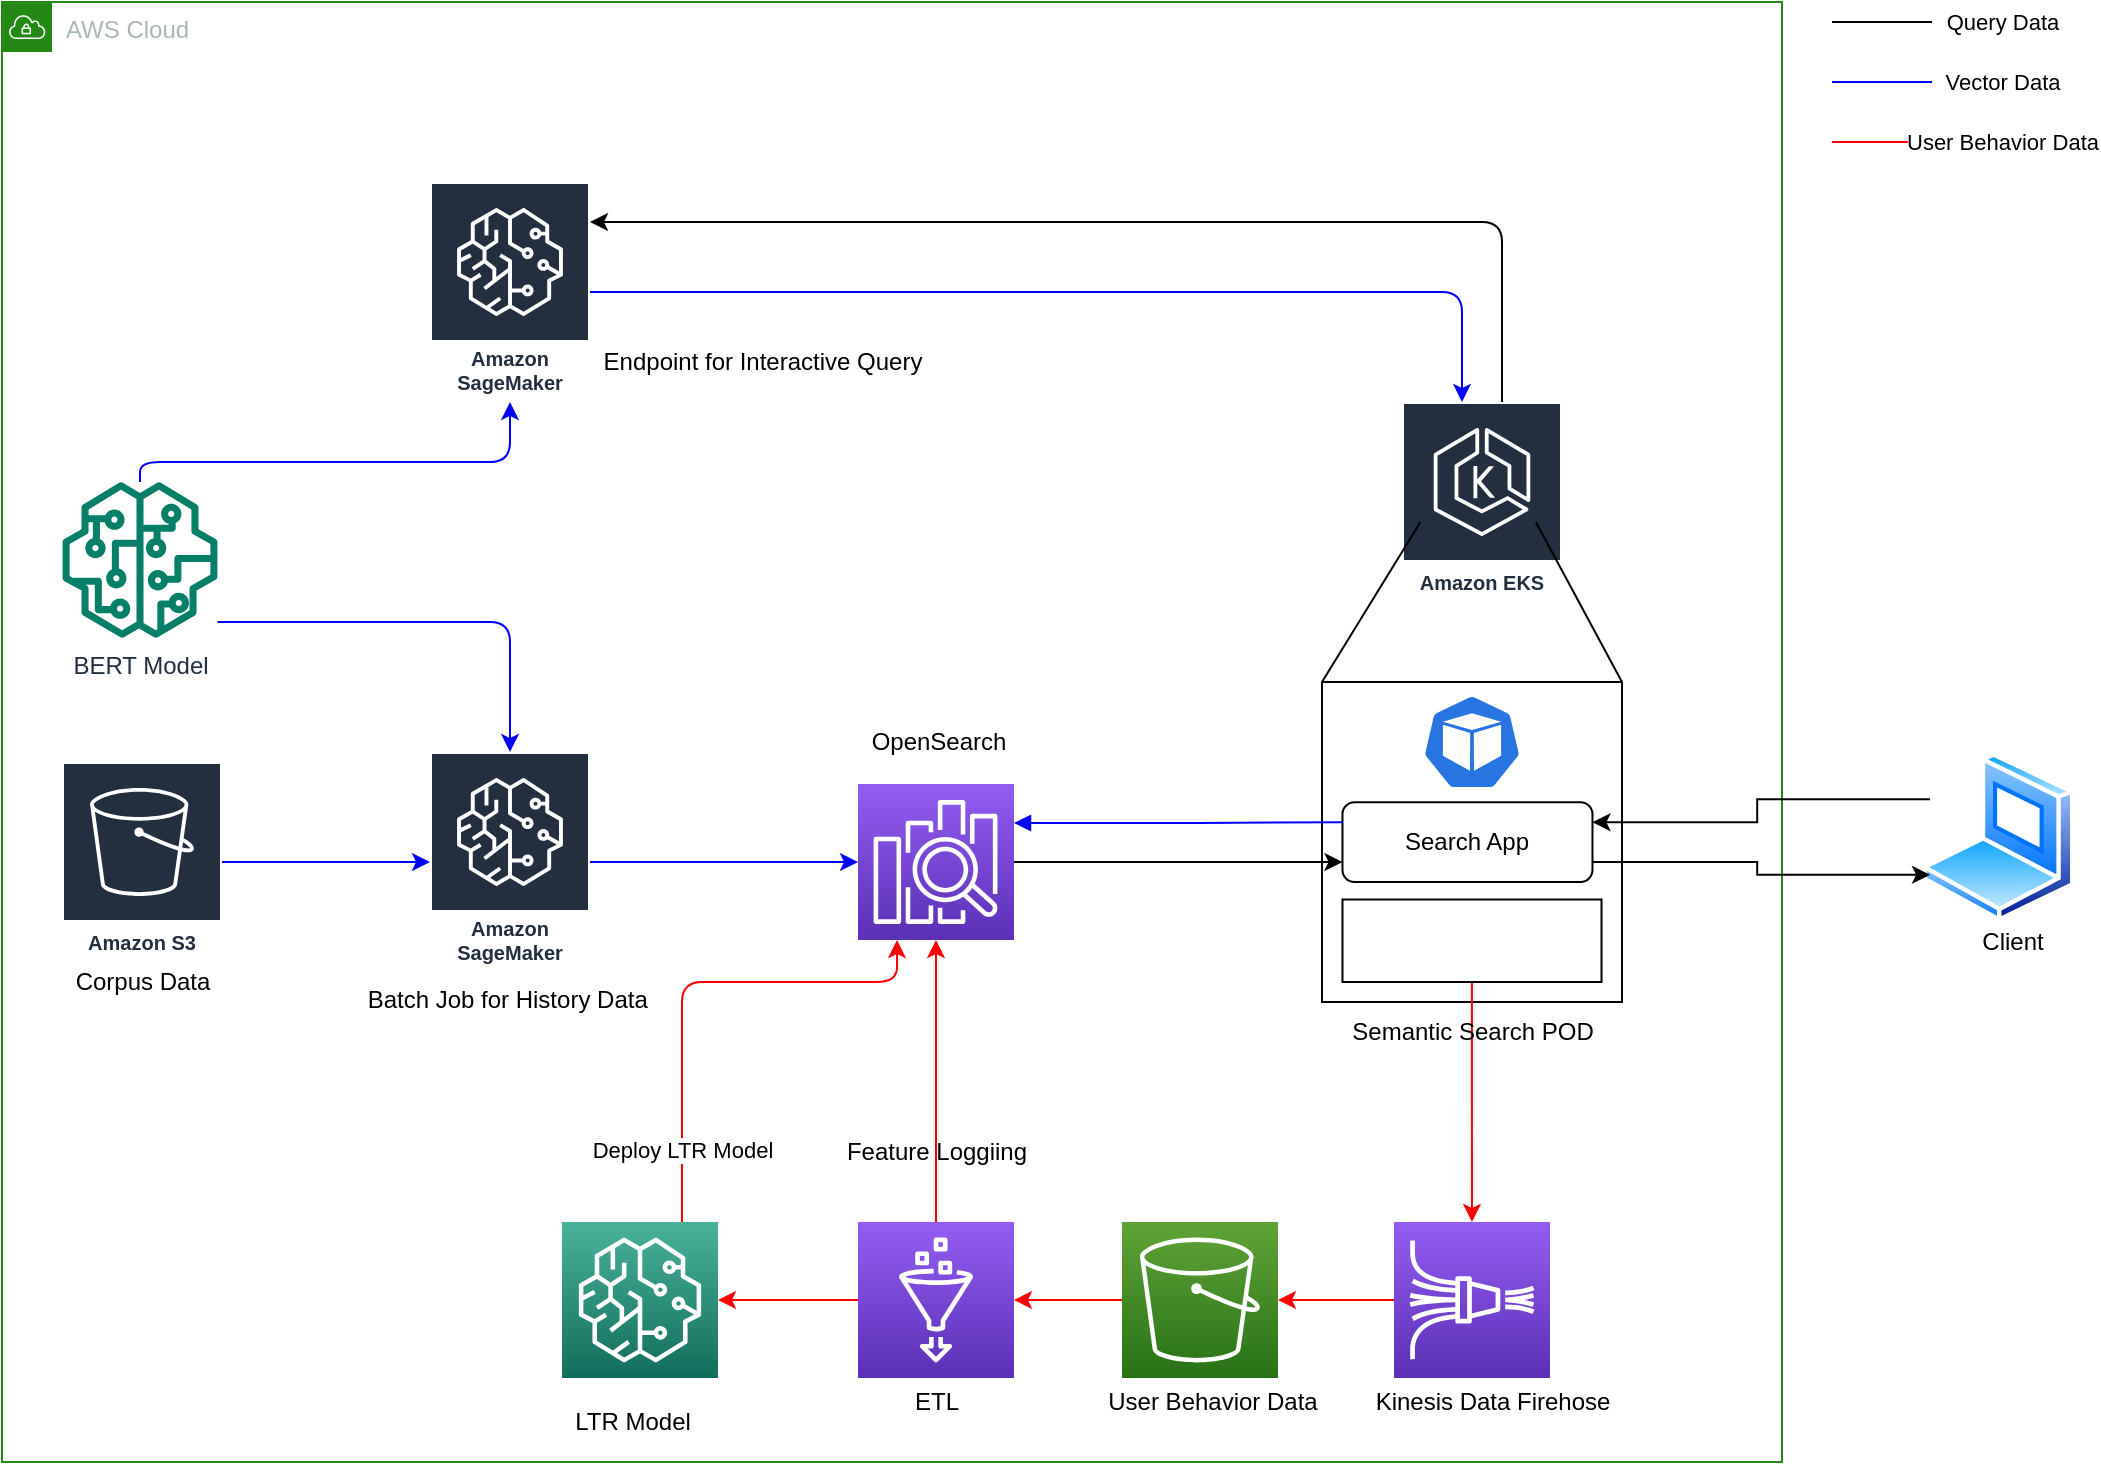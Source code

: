 <mxfile version="17.4.3" type="github">
  <diagram id="LcumRcBRr6USi84tn0P9" name="Page-1">
    <mxGraphModel dx="1042" dy="507" grid="1" gridSize="10" guides="1" tooltips="1" connect="1" arrows="1" fold="1" page="1" pageScale="1" pageWidth="827" pageHeight="1169" math="0" shadow="0">
      <root>
        <mxCell id="0" />
        <mxCell id="1" parent="0" />
        <mxCell id="bTGz799TzCsgq-tL2QBZ-2" value="AWS Cloud" style="points=[[0,0],[0.25,0],[0.5,0],[0.75,0],[1,0],[1,0.25],[1,0.5],[1,0.75],[1,1],[0.75,1],[0.5,1],[0.25,1],[0,1],[0,0.75],[0,0.5],[0,0.25]];outlineConnect=0;gradientColor=none;html=1;whiteSpace=wrap;fontSize=12;fontStyle=0;container=1;pointerEvents=0;collapsible=0;recursiveResize=0;shape=mxgraph.aws4.group;grIcon=mxgraph.aws4.group_vpc;strokeColor=#248814;fillColor=none;verticalAlign=top;align=left;spacingLeft=30;fontColor=#AAB7B8;dashed=0;" parent="1" vertex="1">
          <mxGeometry x="30" y="20" width="890" height="730" as="geometry" />
        </mxCell>
        <mxCell id="V1oselqunodWBxak1BEi-10" value="" style="rounded=0;whiteSpace=wrap;html=1;" parent="bTGz799TzCsgq-tL2QBZ-2" vertex="1">
          <mxGeometry x="660" y="340" width="150" height="160" as="geometry" />
        </mxCell>
        <mxCell id="POhj-LKM1kwhmbA6X7bR-6" value="" style="edgeStyle=orthogonalEdgeStyle;rounded=0;orthogonalLoop=1;jettySize=auto;html=1;strokeColor=#0000FF;" parent="bTGz799TzCsgq-tL2QBZ-2" source="POhj-LKM1kwhmbA6X7bR-1" target="POhj-LKM1kwhmbA6X7bR-2" edge="1">
          <mxGeometry relative="1" as="geometry" />
        </mxCell>
        <mxCell id="POhj-LKM1kwhmbA6X7bR-1" value="Amazon S3" style="sketch=0;outlineConnect=0;fontColor=#232F3E;gradientColor=none;strokeColor=#ffffff;fillColor=#232F3E;dashed=0;verticalLabelPosition=middle;verticalAlign=bottom;align=center;html=1;whiteSpace=wrap;fontSize=10;fontStyle=1;spacing=3;shape=mxgraph.aws4.productIcon;prIcon=mxgraph.aws4.s3;" parent="bTGz799TzCsgq-tL2QBZ-2" vertex="1">
          <mxGeometry x="30" y="380" width="80" height="100" as="geometry" />
        </mxCell>
        <mxCell id="POhj-LKM1kwhmbA6X7bR-8" style="edgeStyle=orthogonalEdgeStyle;rounded=1;orthogonalLoop=1;jettySize=auto;html=1;strokeColor=#0000FF;entryX=0;entryY=0.5;entryDx=0;entryDy=0;entryPerimeter=0;" parent="bTGz799TzCsgq-tL2QBZ-2" source="POhj-LKM1kwhmbA6X7bR-2" target="V1oselqunodWBxak1BEi-46" edge="1">
          <mxGeometry relative="1" as="geometry">
            <mxPoint x="430" y="335" as="targetPoint" />
          </mxGeometry>
        </mxCell>
        <mxCell id="POhj-LKM1kwhmbA6X7bR-2" value="Amazon SageMaker" style="sketch=0;outlineConnect=0;fontColor=#232F3E;gradientColor=none;strokeColor=#ffffff;fillColor=#232F3E;dashed=0;verticalLabelPosition=middle;verticalAlign=bottom;align=center;html=1;whiteSpace=wrap;fontSize=10;fontStyle=1;spacing=3;shape=mxgraph.aws4.productIcon;prIcon=mxgraph.aws4.sagemaker;" parent="bTGz799TzCsgq-tL2QBZ-2" vertex="1">
          <mxGeometry x="214" y="375" width="80" height="110" as="geometry" />
        </mxCell>
        <mxCell id="POhj-LKM1kwhmbA6X7bR-7" style="edgeStyle=orthogonalEdgeStyle;rounded=1;orthogonalLoop=1;jettySize=auto;html=1;strokeColor=#0000FF;" parent="bTGz799TzCsgq-tL2QBZ-2" source="POhj-LKM1kwhmbA6X7bR-4" target="POhj-LKM1kwhmbA6X7bR-2" edge="1">
          <mxGeometry relative="1" as="geometry">
            <Array as="points">
              <mxPoint x="254" y="310" />
            </Array>
          </mxGeometry>
        </mxCell>
        <mxCell id="POhj-LKM1kwhmbA6X7bR-11" style="edgeStyle=orthogonalEdgeStyle;rounded=1;orthogonalLoop=1;jettySize=auto;html=1;strokeColor=#0000FF;" parent="bTGz799TzCsgq-tL2QBZ-2" source="POhj-LKM1kwhmbA6X7bR-4" target="POhj-LKM1kwhmbA6X7bR-10" edge="1">
          <mxGeometry relative="1" as="geometry">
            <Array as="points">
              <mxPoint x="69" y="230" />
              <mxPoint x="254" y="230" />
            </Array>
          </mxGeometry>
        </mxCell>
        <mxCell id="POhj-LKM1kwhmbA6X7bR-4" value="BERT Model" style="sketch=0;outlineConnect=0;fontColor=#232F3E;gradientColor=none;fillColor=#067F68;strokeColor=none;dashed=0;verticalLabelPosition=bottom;verticalAlign=top;align=center;html=1;fontSize=12;fontStyle=0;aspect=fixed;pointerEvents=1;shape=mxgraph.aws4.sagemaker_model;" parent="bTGz799TzCsgq-tL2QBZ-2" vertex="1">
          <mxGeometry x="30" y="240" width="78" height="78" as="geometry" />
        </mxCell>
        <mxCell id="POhj-LKM1kwhmbA6X7bR-9" value="Batch Job for History Data&amp;nbsp;" style="text;html=1;align=center;verticalAlign=middle;resizable=0;points=[];autosize=1;strokeColor=none;fillColor=none;" parent="bTGz799TzCsgq-tL2QBZ-2" vertex="1">
          <mxGeometry x="174" y="488.75" width="160" height="20" as="geometry" />
        </mxCell>
        <mxCell id="E6e51qAAqDUREMfuk0sP-5" style="edgeStyle=orthogonalEdgeStyle;rounded=1;orthogonalLoop=1;jettySize=auto;html=1;strokeColor=#0000FF;" parent="bTGz799TzCsgq-tL2QBZ-2" source="POhj-LKM1kwhmbA6X7bR-10" target="V1oselqunodWBxak1BEi-7" edge="1">
          <mxGeometry relative="1" as="geometry">
            <Array as="points">
              <mxPoint x="730" y="145" />
            </Array>
          </mxGeometry>
        </mxCell>
        <mxCell id="POhj-LKM1kwhmbA6X7bR-10" value="Amazon SageMaker" style="sketch=0;outlineConnect=0;fontColor=#232F3E;gradientColor=none;strokeColor=#ffffff;fillColor=#232F3E;dashed=0;verticalLabelPosition=middle;verticalAlign=bottom;align=center;html=1;whiteSpace=wrap;fontSize=10;fontStyle=1;spacing=3;shape=mxgraph.aws4.productIcon;prIcon=mxgraph.aws4.sagemaker;" parent="bTGz799TzCsgq-tL2QBZ-2" vertex="1">
          <mxGeometry x="214" y="90" width="80" height="110" as="geometry" />
        </mxCell>
        <mxCell id="POhj-LKM1kwhmbA6X7bR-12" value="Endpoint for Interactive Query" style="text;html=1;align=center;verticalAlign=middle;resizable=0;points=[];autosize=1;strokeColor=none;fillColor=none;" parent="bTGz799TzCsgq-tL2QBZ-2" vertex="1">
          <mxGeometry x="290" y="170" width="180" height="20" as="geometry" />
        </mxCell>
        <mxCell id="V1oselqunodWBxak1BEi-36" style="edgeStyle=orthogonalEdgeStyle;rounded=1;orthogonalLoop=1;jettySize=auto;html=1;" parent="bTGz799TzCsgq-tL2QBZ-2" source="V1oselqunodWBxak1BEi-7" target="POhj-LKM1kwhmbA6X7bR-10" edge="1">
          <mxGeometry relative="1" as="geometry">
            <Array as="points">
              <mxPoint x="750" y="110" />
            </Array>
          </mxGeometry>
        </mxCell>
        <mxCell id="V1oselqunodWBxak1BEi-7" value="Amazon EKS" style="sketch=0;outlineConnect=0;fontColor=#232F3E;gradientColor=none;strokeColor=#ffffff;fillColor=#232F3E;dashed=0;verticalLabelPosition=middle;verticalAlign=bottom;align=center;html=1;whiteSpace=wrap;fontSize=10;fontStyle=1;spacing=3;shape=mxgraph.aws4.productIcon;prIcon=mxgraph.aws4.eks;" parent="bTGz799TzCsgq-tL2QBZ-2" vertex="1">
          <mxGeometry x="700" y="200" width="80" height="100" as="geometry" />
        </mxCell>
        <mxCell id="V1oselqunodWBxak1BEi-8" value="" style="sketch=0;html=1;dashed=0;whitespace=wrap;fillColor=#2875E2;strokeColor=#ffffff;points=[[0.005,0.63,0],[0.1,0.2,0],[0.9,0.2,0],[0.5,0,0],[0.995,0.63,0],[0.72,0.99,0],[0.5,1,0],[0.28,0.99,0]];shape=mxgraph.kubernetes.icon;prIcon=pod" parent="bTGz799TzCsgq-tL2QBZ-2" vertex="1">
          <mxGeometry x="710" y="346" width="50" height="48" as="geometry" />
        </mxCell>
        <mxCell id="V1oselqunodWBxak1BEi-22" style="edgeStyle=orthogonalEdgeStyle;rounded=0;orthogonalLoop=1;jettySize=auto;html=1;strokeColor=#FF0000;" parent="bTGz799TzCsgq-tL2QBZ-2" source="V1oselqunodWBxak1BEi-9" target="V1oselqunodWBxak1BEi-17" edge="1">
          <mxGeometry relative="1" as="geometry" />
        </mxCell>
        <mxCell id="V1oselqunodWBxak1BEi-9" value="" style="shape=image;verticalLabelPosition=bottom;labelBackgroundColor=default;verticalAlign=top;aspect=fixed;imageAspect=0;image=https://fluentbit.io/images/logo.svg;imageBorder=default;" parent="bTGz799TzCsgq-tL2QBZ-2" vertex="1">
          <mxGeometry x="670.24" y="448.75" width="129.52" height="41.25" as="geometry" />
        </mxCell>
        <mxCell id="V1oselqunodWBxak1BEi-11" value="Search App" style="rounded=1;whiteSpace=wrap;html=1;" parent="bTGz799TzCsgq-tL2QBZ-2" vertex="1">
          <mxGeometry x="670.24" y="400.13" width="125" height="39.87" as="geometry" />
        </mxCell>
        <mxCell id="V1oselqunodWBxak1BEi-15" value="" style="endArrow=none;html=1;rounded=0;exitX=0;exitY=0;exitDx=0;exitDy=0;" parent="bTGz799TzCsgq-tL2QBZ-2" source="V1oselqunodWBxak1BEi-10" edge="1">
          <mxGeometry width="50" height="50" relative="1" as="geometry">
            <mxPoint x="675" y="340" as="sourcePoint" />
            <mxPoint x="709.231" y="260" as="targetPoint" />
          </mxGeometry>
        </mxCell>
        <mxCell id="V1oselqunodWBxak1BEi-16" value="" style="endArrow=none;html=1;rounded=0;exitX=1;exitY=0;exitDx=0;exitDy=0;" parent="bTGz799TzCsgq-tL2QBZ-2" source="V1oselqunodWBxak1BEi-10" edge="1">
          <mxGeometry width="50" height="50" relative="1" as="geometry">
            <mxPoint x="685" y="365" as="sourcePoint" />
            <mxPoint x="766.923" y="260" as="targetPoint" />
          </mxGeometry>
        </mxCell>
        <mxCell id="V1oselqunodWBxak1BEi-29" style="edgeStyle=orthogonalEdgeStyle;rounded=0;orthogonalLoop=1;jettySize=auto;html=1;exitX=0;exitY=0.5;exitDx=0;exitDy=0;exitPerimeter=0;entryX=1;entryY=0.5;entryDx=0;entryDy=0;entryPerimeter=0;strokeColor=#FF0000;" parent="bTGz799TzCsgq-tL2QBZ-2" source="V1oselqunodWBxak1BEi-17" target="V1oselqunodWBxak1BEi-25" edge="1">
          <mxGeometry relative="1" as="geometry" />
        </mxCell>
        <mxCell id="V1oselqunodWBxak1BEi-17" value="" style="sketch=0;points=[[0,0,0],[0.25,0,0],[0.5,0,0],[0.75,0,0],[1,0,0],[0,1,0],[0.25,1,0],[0.5,1,0],[0.75,1,0],[1,1,0],[0,0.25,0],[0,0.5,0],[0,0.75,0],[1,0.25,0],[1,0.5,0],[1,0.75,0]];outlineConnect=0;fontColor=#232F3E;gradientColor=#945DF2;gradientDirection=north;fillColor=#5A30B5;strokeColor=#ffffff;dashed=0;verticalLabelPosition=bottom;verticalAlign=top;align=center;html=1;fontSize=12;fontStyle=0;aspect=fixed;shape=mxgraph.aws4.resourceIcon;resIcon=mxgraph.aws4.kinesis_data_firehose;" parent="bTGz799TzCsgq-tL2QBZ-2" vertex="1">
          <mxGeometry x="696" y="610" width="78" height="78" as="geometry" />
        </mxCell>
        <mxCell id="V1oselqunodWBxak1BEi-21" value="Semantic Search POD" style="text;html=1;align=center;verticalAlign=middle;resizable=0;points=[];autosize=1;strokeColor=none;fillColor=none;" parent="bTGz799TzCsgq-tL2QBZ-2" vertex="1">
          <mxGeometry x="665" y="505" width="140" height="20" as="geometry" />
        </mxCell>
        <mxCell id="V1oselqunodWBxak1BEi-23" value="Kinesis Data Firehose" style="text;html=1;align=center;verticalAlign=middle;resizable=0;points=[];autosize=1;strokeColor=none;fillColor=none;" parent="bTGz799TzCsgq-tL2QBZ-2" vertex="1">
          <mxGeometry x="680" y="690" width="130" height="20" as="geometry" />
        </mxCell>
        <mxCell id="V1oselqunodWBxak1BEi-24" value="Corpus Data" style="text;html=1;align=center;verticalAlign=middle;resizable=0;points=[];autosize=1;strokeColor=none;fillColor=none;" parent="bTGz799TzCsgq-tL2QBZ-2" vertex="1">
          <mxGeometry x="30" y="480" width="80" height="20" as="geometry" />
        </mxCell>
        <mxCell id="V1oselqunodWBxak1BEi-30" style="edgeStyle=orthogonalEdgeStyle;rounded=0;orthogonalLoop=1;jettySize=auto;html=1;exitX=0;exitY=0.5;exitDx=0;exitDy=0;exitPerimeter=0;strokeColor=#FF0000;" parent="bTGz799TzCsgq-tL2QBZ-2" source="V1oselqunodWBxak1BEi-25" target="V1oselqunodWBxak1BEi-27" edge="1">
          <mxGeometry relative="1" as="geometry" />
        </mxCell>
        <mxCell id="V1oselqunodWBxak1BEi-25" value="" style="sketch=0;points=[[0,0,0],[0.25,0,0],[0.5,0,0],[0.75,0,0],[1,0,0],[0,1,0],[0.25,1,0],[0.5,1,0],[0.75,1,0],[1,1,0],[0,0.25,0],[0,0.5,0],[0,0.75,0],[1,0.25,0],[1,0.5,0],[1,0.75,0]];outlineConnect=0;fontColor=#232F3E;gradientColor=#60A337;gradientDirection=north;fillColor=#277116;strokeColor=#ffffff;dashed=0;verticalLabelPosition=bottom;verticalAlign=top;align=center;html=1;fontSize=12;fontStyle=0;aspect=fixed;shape=mxgraph.aws4.resourceIcon;resIcon=mxgraph.aws4.s3;" parent="bTGz799TzCsgq-tL2QBZ-2" vertex="1">
          <mxGeometry x="560" y="610" width="78" height="78" as="geometry" />
        </mxCell>
        <mxCell id="V1oselqunodWBxak1BEi-37" style="edgeStyle=orthogonalEdgeStyle;rounded=1;orthogonalLoop=1;jettySize=auto;html=1;exitX=0;exitY=0.5;exitDx=0;exitDy=0;exitPerimeter=0;strokeColor=#FF0000;" parent="bTGz799TzCsgq-tL2QBZ-2" source="V1oselqunodWBxak1BEi-27" target="V1oselqunodWBxak1BEi-31" edge="1">
          <mxGeometry relative="1" as="geometry" />
        </mxCell>
        <mxCell id="V1oselqunodWBxak1BEi-38" style="edgeStyle=orthogonalEdgeStyle;rounded=1;orthogonalLoop=1;jettySize=auto;html=1;strokeColor=#FF0000;entryX=0.5;entryY=1;entryDx=0;entryDy=0;entryPerimeter=0;" parent="bTGz799TzCsgq-tL2QBZ-2" source="V1oselqunodWBxak1BEi-27" target="V1oselqunodWBxak1BEi-46" edge="1">
          <mxGeometry relative="1" as="geometry">
            <mxPoint x="470" y="395" as="targetPoint" />
          </mxGeometry>
        </mxCell>
        <mxCell id="V1oselqunodWBxak1BEi-27" value="" style="sketch=0;points=[[0,0,0],[0.25,0,0],[0.5,0,0],[0.75,0,0],[1,0,0],[0,1,0],[0.25,1,0],[0.5,1,0],[0.75,1,0],[1,1,0],[0,0.25,0],[0,0.5,0],[0,0.75,0],[1,0.25,0],[1,0.5,0],[1,0.75,0]];outlineConnect=0;fontColor=#232F3E;gradientColor=#945DF2;gradientDirection=north;fillColor=#5A30B5;strokeColor=#ffffff;dashed=0;verticalLabelPosition=bottom;verticalAlign=top;align=center;html=1;fontSize=12;fontStyle=0;aspect=fixed;shape=mxgraph.aws4.resourceIcon;resIcon=mxgraph.aws4.glue;" parent="bTGz799TzCsgq-tL2QBZ-2" vertex="1">
          <mxGeometry x="428" y="610" width="78" height="78" as="geometry" />
        </mxCell>
        <mxCell id="rXdaYfQIPGEM3pezVwId-1" style="edgeStyle=orthogonalEdgeStyle;rounded=1;orthogonalLoop=1;jettySize=auto;html=1;entryX=0.25;entryY=1;entryDx=0;entryDy=0;entryPerimeter=0;strokeColor=#FF0000;" edge="1" parent="bTGz799TzCsgq-tL2QBZ-2" source="V1oselqunodWBxak1BEi-31" target="V1oselqunodWBxak1BEi-46">
          <mxGeometry relative="1" as="geometry">
            <Array as="points">
              <mxPoint x="340" y="490" />
              <mxPoint x="448" y="490" />
            </Array>
          </mxGeometry>
        </mxCell>
        <mxCell id="rXdaYfQIPGEM3pezVwId-2" value="Deploy LTR Model" style="edgeLabel;html=1;align=center;verticalAlign=middle;resizable=0;points=[];" vertex="1" connectable="0" parent="rXdaYfQIPGEM3pezVwId-1">
          <mxGeometry x="-0.567" y="-3" relative="1" as="geometry">
            <mxPoint x="-3" y="18" as="offset" />
          </mxGeometry>
        </mxCell>
        <mxCell id="V1oselqunodWBxak1BEi-31" value="" style="sketch=0;points=[[0,0,0],[0.25,0,0],[0.5,0,0],[0.75,0,0],[1,0,0],[0,1,0],[0.25,1,0],[0.5,1,0],[0.75,1,0],[1,1,0],[0,0.25,0],[0,0.5,0],[0,0.75,0],[1,0.25,0],[1,0.5,0],[1,0.75,0]];outlineConnect=0;fontColor=#232F3E;gradientColor=#4AB29A;gradientDirection=north;fillColor=#116D5B;strokeColor=#ffffff;dashed=0;verticalLabelPosition=bottom;verticalAlign=top;align=center;html=1;fontSize=12;fontStyle=0;aspect=fixed;shape=mxgraph.aws4.resourceIcon;resIcon=mxgraph.aws4.sagemaker;" parent="bTGz799TzCsgq-tL2QBZ-2" vertex="1">
          <mxGeometry x="280" y="610" width="78" height="78" as="geometry" />
        </mxCell>
        <mxCell id="V1oselqunodWBxak1BEi-41" value="LTR Model" style="text;html=1;align=center;verticalAlign=middle;resizable=0;points=[];autosize=1;strokeColor=none;fillColor=none;" parent="bTGz799TzCsgq-tL2QBZ-2" vertex="1">
          <mxGeometry x="280" y="700" width="70" height="20" as="geometry" />
        </mxCell>
        <mxCell id="rXdaYfQIPGEM3pezVwId-3" style="edgeStyle=orthogonalEdgeStyle;rounded=1;orthogonalLoop=1;jettySize=auto;html=1;entryX=0;entryY=0.75;entryDx=0;entryDy=0;strokeColor=#000000;" edge="1" parent="bTGz799TzCsgq-tL2QBZ-2" source="V1oselqunodWBxak1BEi-46" target="V1oselqunodWBxak1BEi-11">
          <mxGeometry relative="1" as="geometry" />
        </mxCell>
        <mxCell id="V1oselqunodWBxak1BEi-46" value="" style="sketch=0;points=[[0,0,0],[0.25,0,0],[0.5,0,0],[0.75,0,0],[1,0,0],[0,1,0],[0.25,1,0],[0.5,1,0],[0.75,1,0],[1,1,0],[0,0.25,0],[0,0.5,0],[0,0.75,0],[1,0.25,0],[1,0.5,0],[1,0.75,0]];outlineConnect=0;fontColor=#232F3E;gradientColor=#945DF2;gradientDirection=north;fillColor=#5A30B5;strokeColor=#ffffff;dashed=0;verticalLabelPosition=bottom;verticalAlign=top;align=center;html=1;fontSize=12;fontStyle=0;aspect=fixed;shape=mxgraph.aws4.resourceIcon;resIcon=mxgraph.aws4.elasticsearch_service;" parent="bTGz799TzCsgq-tL2QBZ-2" vertex="1">
          <mxGeometry x="428" y="391" width="78" height="78" as="geometry" />
        </mxCell>
        <mxCell id="V1oselqunodWBxak1BEi-50" value="" style="edgeStyle=orthogonalEdgeStyle;html=1;endArrow=none;elbow=vertical;startArrow=block;startFill=1;strokeColor=#0000FF;rounded=1;entryX=0;entryY=0.25;entryDx=0;entryDy=0;exitX=1;exitY=0.25;exitDx=0;exitDy=0;exitPerimeter=0;" parent="bTGz799TzCsgq-tL2QBZ-2" source="V1oselqunodWBxak1BEi-46" target="V1oselqunodWBxak1BEi-11" edge="1">
          <mxGeometry width="100" relative="1" as="geometry">
            <mxPoint x="460" y="260" as="sourcePoint" />
            <mxPoint x="560" y="260" as="targetPoint" />
          </mxGeometry>
        </mxCell>
        <mxCell id="E6e51qAAqDUREMfuk0sP-6" value="OpenSearch" style="text;html=1;align=center;verticalAlign=middle;resizable=0;points=[];autosize=1;strokeColor=none;fillColor=none;" parent="bTGz799TzCsgq-tL2QBZ-2" vertex="1">
          <mxGeometry x="428" y="360" width="80" height="20" as="geometry" />
        </mxCell>
        <mxCell id="V1oselqunodWBxak1BEi-39" value="Feature Loggiing" style="text;html=1;align=center;verticalAlign=middle;resizable=0;points=[];autosize=1;strokeColor=none;fillColor=none;" parent="bTGz799TzCsgq-tL2QBZ-2" vertex="1">
          <mxGeometry x="412" y="565" width="110" height="20" as="geometry" />
        </mxCell>
        <mxCell id="V1oselqunodWBxak1BEi-28" value="ETL" style="text;html=1;align=center;verticalAlign=middle;resizable=0;points=[];autosize=1;strokeColor=none;fillColor=none;" parent="bTGz799TzCsgq-tL2QBZ-2" vertex="1">
          <mxGeometry x="447" y="690" width="40" height="20" as="geometry" />
        </mxCell>
        <mxCell id="V1oselqunodWBxak1BEi-26" value="User Behavior Data" style="text;html=1;align=center;verticalAlign=middle;resizable=0;points=[];autosize=1;strokeColor=none;fillColor=none;" parent="bTGz799TzCsgq-tL2QBZ-2" vertex="1">
          <mxGeometry x="545" y="690" width="120" height="20" as="geometry" />
        </mxCell>
        <mxCell id="E6e51qAAqDUREMfuk0sP-3" style="edgeStyle=orthogonalEdgeStyle;rounded=0;orthogonalLoop=1;jettySize=auto;html=1;exitX=0;exitY=0.25;exitDx=0;exitDy=0;entryX=1;entryY=0.25;entryDx=0;entryDy=0;" parent="1" source="V1oselqunodWBxak1BEi-6" target="V1oselqunodWBxak1BEi-11" edge="1">
          <mxGeometry relative="1" as="geometry" />
        </mxCell>
        <mxCell id="V1oselqunodWBxak1BEi-6" value="" style="aspect=fixed;perimeter=ellipsePerimeter;html=1;align=center;shadow=0;dashed=0;spacingTop=3;image;image=img/lib/active_directory/laptop_client.svg;" parent="1" vertex="1">
          <mxGeometry x="990" y="395" width="76.5" height="85" as="geometry" />
        </mxCell>
        <mxCell id="V1oselqunodWBxak1BEi-20" value="Client" style="text;html=1;align=center;verticalAlign=middle;resizable=0;points=[];autosize=1;strokeColor=none;fillColor=none;" parent="1" vertex="1">
          <mxGeometry x="1010" y="480" width="50" height="20" as="geometry" />
        </mxCell>
        <mxCell id="V1oselqunodWBxak1BEi-54" value="" style="endArrow=none;html=1;rounded=1;strokeColor=#000000;" parent="1" edge="1">
          <mxGeometry width="50" height="50" relative="1" as="geometry">
            <mxPoint x="945" y="30" as="sourcePoint" />
            <mxPoint x="995" y="30" as="targetPoint" />
          </mxGeometry>
        </mxCell>
        <mxCell id="V1oselqunodWBxak1BEi-56" value="Query Data" style="edgeLabel;html=1;align=center;verticalAlign=middle;resizable=0;points=[];" parent="V1oselqunodWBxak1BEi-54" vertex="1" connectable="0">
          <mxGeometry x="0.12" relative="1" as="geometry">
            <mxPoint x="57" as="offset" />
          </mxGeometry>
        </mxCell>
        <mxCell id="V1oselqunodWBxak1BEi-57" value="" style="endArrow=none;html=1;rounded=1;strokeColor=#0000FF;" parent="1" edge="1">
          <mxGeometry width="50" height="50" relative="1" as="geometry">
            <mxPoint x="945" y="60" as="sourcePoint" />
            <mxPoint x="995" y="60" as="targetPoint" />
          </mxGeometry>
        </mxCell>
        <mxCell id="V1oselqunodWBxak1BEi-58" value="Vector Data" style="edgeLabel;html=1;align=center;verticalAlign=middle;resizable=0;points=[];" parent="V1oselqunodWBxak1BEi-57" vertex="1" connectable="0">
          <mxGeometry x="0.12" relative="1" as="geometry">
            <mxPoint x="57" as="offset" />
          </mxGeometry>
        </mxCell>
        <mxCell id="V1oselqunodWBxak1BEi-59" value="" style="endArrow=none;html=1;rounded=1;strokeColor=#FF0000;" parent="1" edge="1">
          <mxGeometry width="50" height="50" relative="1" as="geometry">
            <mxPoint x="945" y="90" as="sourcePoint" />
            <mxPoint x="995" y="90" as="targetPoint" />
          </mxGeometry>
        </mxCell>
        <mxCell id="V1oselqunodWBxak1BEi-60" value="User Behavior Data" style="edgeLabel;html=1;align=center;verticalAlign=middle;resizable=0;points=[];" parent="V1oselqunodWBxak1BEi-59" vertex="1" connectable="0">
          <mxGeometry x="0.12" relative="1" as="geometry">
            <mxPoint x="57" as="offset" />
          </mxGeometry>
        </mxCell>
        <mxCell id="E6e51qAAqDUREMfuk0sP-4" style="edgeStyle=orthogonalEdgeStyle;rounded=0;orthogonalLoop=1;jettySize=auto;html=1;exitX=1;exitY=0.75;exitDx=0;exitDy=0;entryX=0;entryY=0.75;entryDx=0;entryDy=0;" parent="1" source="V1oselqunodWBxak1BEi-11" target="V1oselqunodWBxak1BEi-6" edge="1">
          <mxGeometry relative="1" as="geometry" />
        </mxCell>
      </root>
    </mxGraphModel>
  </diagram>
</mxfile>
